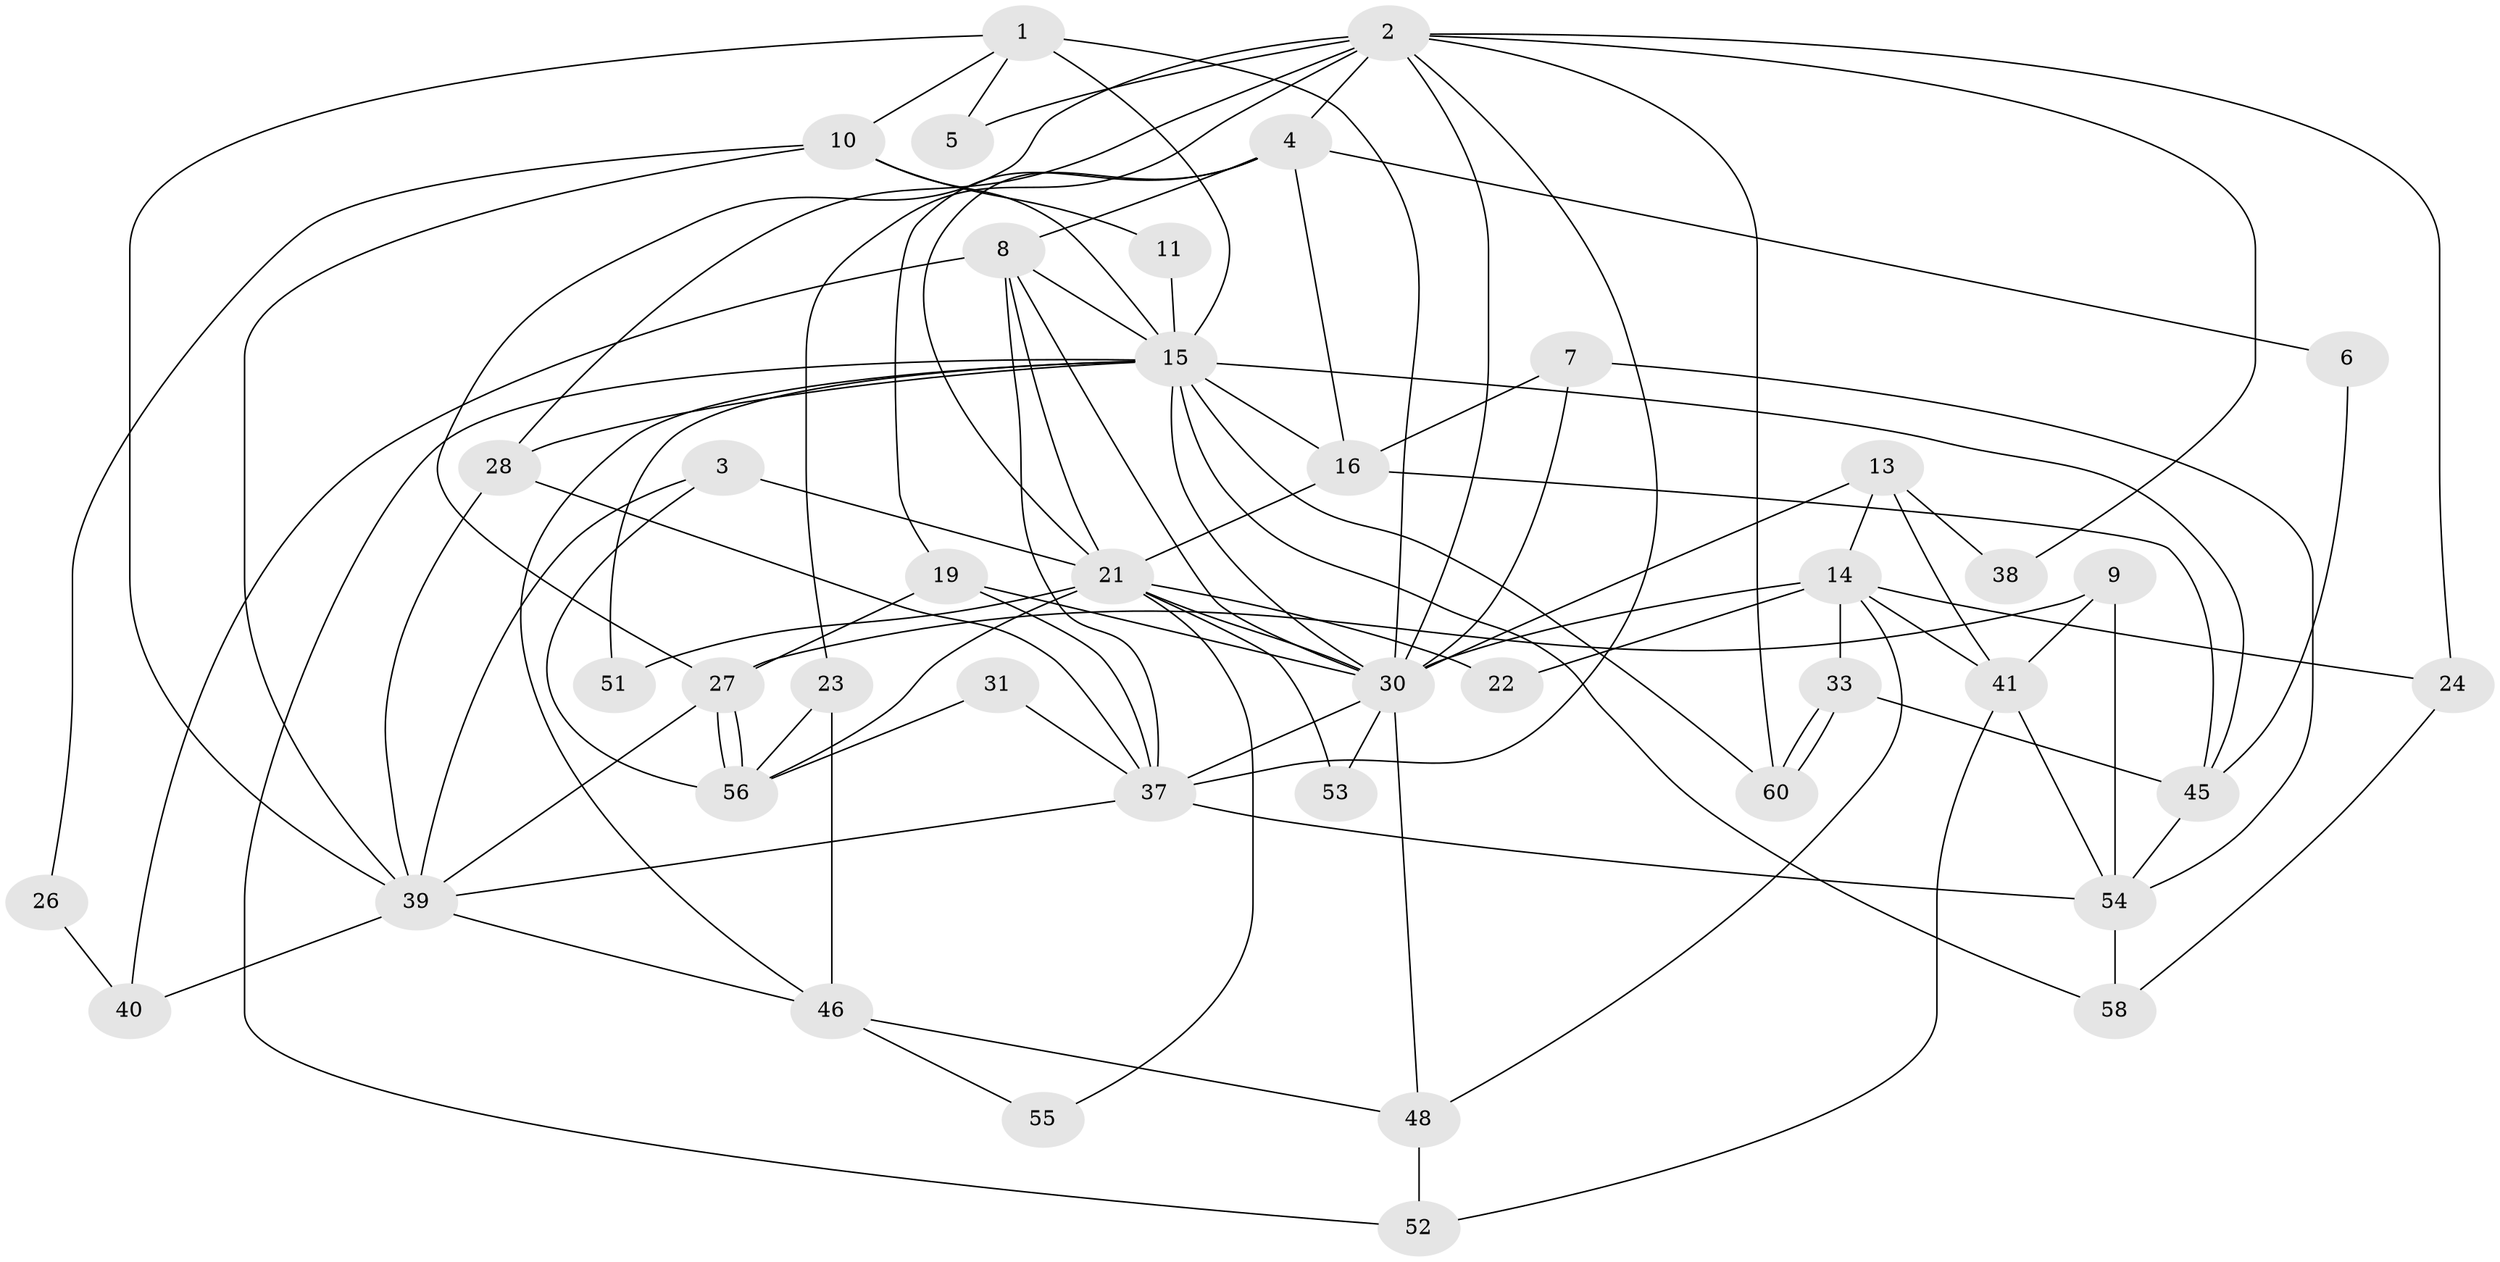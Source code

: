 // original degree distribution, {6: 0.11475409836065574, 4: 0.19672131147540983, 3: 0.26229508196721313, 2: 0.19672131147540983, 5: 0.14754098360655737, 7: 0.04918032786885246, 8: 0.03278688524590164}
// Generated by graph-tools (version 1.1) at 2025/18/03/04/25 18:18:41]
// undirected, 42 vertices, 98 edges
graph export_dot {
graph [start="1"]
  node [color=gray90,style=filled];
  1;
  2 [super="+12"];
  3 [super="+44"];
  4 [super="+29"];
  5;
  6;
  7;
  8 [super="+20"];
  9;
  10 [super="+36"];
  11;
  13;
  14;
  15 [super="+50"];
  16 [super="+17"];
  19 [super="+25"];
  21 [super="+32"];
  22;
  23;
  24;
  26;
  27 [super="+42"];
  28 [super="+35"];
  30 [super="+49+47"];
  31;
  33;
  37 [super="+43"];
  38;
  39 [super="+61"];
  40;
  41;
  45 [super="+59"];
  46;
  48;
  51;
  52;
  53;
  54;
  55;
  56;
  58;
  60;
  1 -- 5;
  1 -- 10;
  1 -- 39;
  1 -- 30;
  1 -- 15 [weight=2];
  2 -- 30;
  2 -- 5;
  2 -- 38;
  2 -- 4;
  2 -- 37;
  2 -- 28;
  2 -- 23;
  2 -- 24;
  2 -- 60;
  2 -- 27;
  3 -- 39 [weight=2];
  3 -- 56;
  3 -- 21;
  4 -- 6;
  4 -- 19;
  4 -- 8;
  4 -- 21;
  4 -- 16;
  6 -- 45;
  7 -- 54;
  7 -- 16;
  7 -- 30;
  8 -- 21;
  8 -- 37;
  8 -- 30;
  8 -- 40;
  8 -- 15;
  9 -- 54;
  9 -- 41;
  9 -- 27;
  10 -- 26;
  10 -- 39;
  10 -- 11;
  10 -- 15 [weight=2];
  11 -- 15;
  13 -- 41;
  13 -- 14;
  13 -- 38;
  13 -- 30;
  14 -- 48;
  14 -- 22;
  14 -- 24;
  14 -- 33;
  14 -- 41;
  14 -- 30;
  15 -- 45;
  15 -- 28;
  15 -- 52;
  15 -- 58;
  15 -- 16;
  15 -- 51;
  15 -- 30;
  15 -- 60;
  15 -- 46;
  16 -- 21;
  16 -- 45;
  19 -- 30;
  19 -- 27;
  19 -- 37;
  21 -- 30;
  21 -- 22;
  21 -- 55;
  21 -- 56;
  21 -- 51;
  21 -- 53;
  23 -- 56;
  23 -- 46;
  24 -- 58;
  26 -- 40;
  27 -- 56;
  27 -- 56;
  27 -- 39;
  28 -- 39;
  28 -- 37;
  30 -- 48;
  30 -- 37;
  30 -- 53;
  31 -- 56;
  31 -- 37;
  33 -- 60;
  33 -- 60;
  33 -- 45;
  37 -- 54;
  37 -- 39;
  39 -- 46;
  39 -- 40;
  41 -- 52;
  41 -- 54;
  45 -- 54;
  46 -- 48;
  46 -- 55;
  48 -- 52;
  54 -- 58;
}
